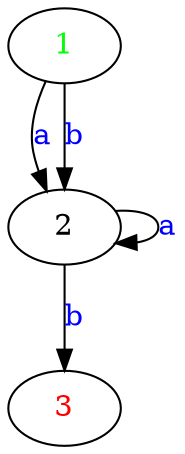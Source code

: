 digraph G {
	"2"->"3"[ label=<<font color="blue">b</font>> ];
	"1"->"2"[ label=<<font color="blue">a</font>> ];
	"1"->"2"[ label=<<font color="blue">b</font>> ];
	"2"->"2"[ label=<<font color="blue">a</font>> ];
	"1" [ label=<<font color="green">1</font>> ];
	"2";
	"3" [ label=<<font color="red">3</font>> ];

}
